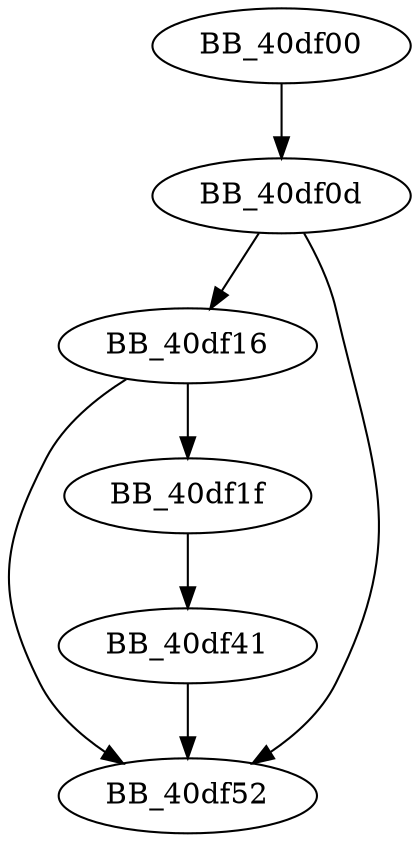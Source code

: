 DiGraph sub_40DF00{
BB_40df00->BB_40df0d
BB_40df0d->BB_40df16
BB_40df0d->BB_40df52
BB_40df16->BB_40df1f
BB_40df16->BB_40df52
BB_40df1f->BB_40df41
BB_40df41->BB_40df52
}
